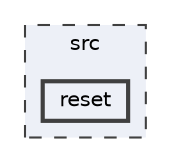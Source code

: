 digraph "src/reset"
{
 // LATEX_PDF_SIZE
  bgcolor="transparent";
  edge [fontname=Helvetica,fontsize=10,labelfontname=Helvetica,labelfontsize=10];
  node [fontname=Helvetica,fontsize=10,shape=box,height=0.2,width=0.4];
  compound=true
  subgraph clusterdir_68267d1309a1af8e8297ef4c3efbcdba {
    graph [ bgcolor="#edf0f7", pencolor="grey25", label="src", fontname=Helvetica,fontsize=10 style="filled,dashed", URL="dir_68267d1309a1af8e8297ef4c3efbcdba.html",tooltip=""]
  dir_275194c315b5a597866ade6c3e0c5b1d [label="reset", fillcolor="#edf0f7", color="grey25", style="filled,bold", URL="dir_275194c315b5a597866ade6c3e0c5b1d.html",tooltip=""];
  }
}
